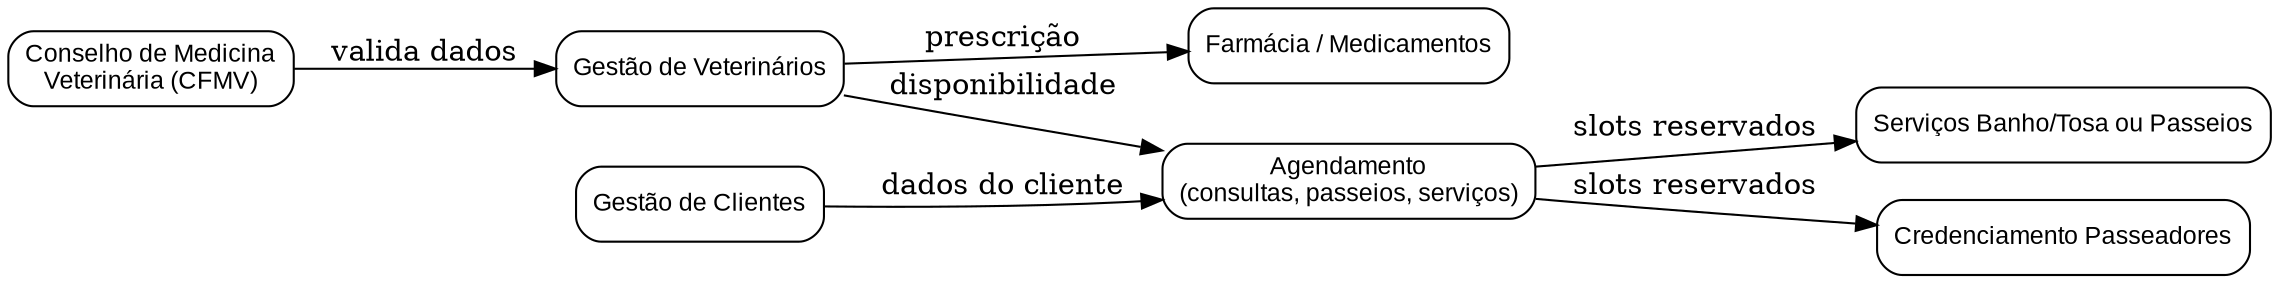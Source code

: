 digraph ContextMap {
    rankdir=LR;
    node [shape=box, style=rounded, fontsize=12, fontname="Arial"];

   // Todos os Bounded Context
    CFMV [label="Conselho de Medicina\nVeterinária (CFMV)"];
    Veterinarios [label="Gestão de Veterinários"];
    Clientes [label="Gestão de Clientes"];
    Farmacia [label="Farmácia / Medicamentos"];
    Agendamento [label="Agendamento\n(consultas, passeios, serviços)"];
    Servicos [label="Serviços Banho/Tosa ou Passeios"];
    Credenciamento [label="Credenciamento Passeadores"];

    // Relações Fornecedor → Cliente
    // As setas sempre partem do fornecedor dos dados para o cliente que vai utilziar esses dados
    CFMV -> Veterinarios [label="valida dados"];
    Veterinarios -> Agendamento [label="disponibilidade"];
    Veterinarios -> Farmacia [label="prescrição"];
    Clientes -> Agendamento [label="dados do cliente"];
    Agendamento -> Servicos [label="slots reservados"];
    Agendamento -> Credenciamento [label="slots reservados"];
}